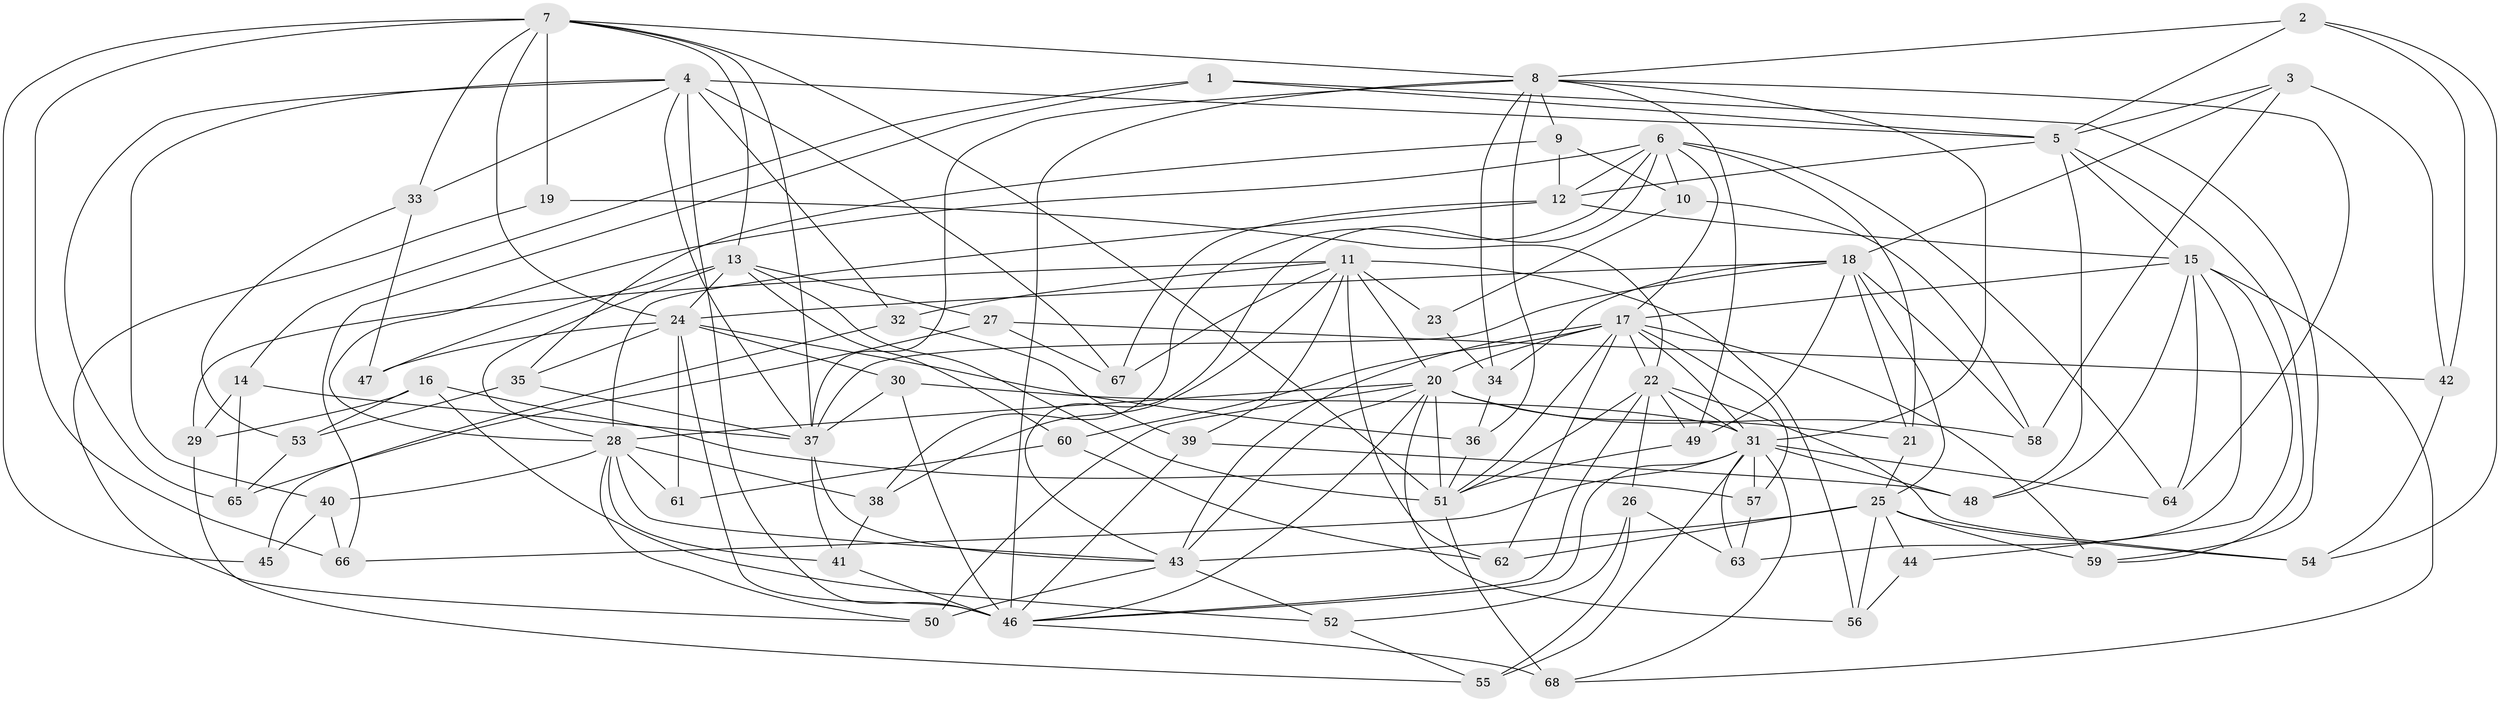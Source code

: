 // original degree distribution, {4: 1.0}
// Generated by graph-tools (version 1.1) at 2025/38/03/09/25 02:38:05]
// undirected, 68 vertices, 183 edges
graph export_dot {
graph [start="1"]
  node [color=gray90,style=filled];
  1;
  2;
  3;
  4;
  5;
  6;
  7;
  8;
  9;
  10;
  11;
  12;
  13;
  14;
  15;
  16;
  17;
  18;
  19;
  20;
  21;
  22;
  23;
  24;
  25;
  26;
  27;
  28;
  29;
  30;
  31;
  32;
  33;
  34;
  35;
  36;
  37;
  38;
  39;
  40;
  41;
  42;
  43;
  44;
  45;
  46;
  47;
  48;
  49;
  50;
  51;
  52;
  53;
  54;
  55;
  56;
  57;
  58;
  59;
  60;
  61;
  62;
  63;
  64;
  65;
  66;
  67;
  68;
  1 -- 5 [weight=1.0];
  1 -- 14 [weight=1.0];
  1 -- 59 [weight=1.0];
  1 -- 66 [weight=1.0];
  2 -- 5 [weight=1.0];
  2 -- 8 [weight=1.0];
  2 -- 42 [weight=1.0];
  2 -- 54 [weight=1.0];
  3 -- 5 [weight=1.0];
  3 -- 18 [weight=1.0];
  3 -- 42 [weight=1.0];
  3 -- 58 [weight=1.0];
  4 -- 5 [weight=3.0];
  4 -- 32 [weight=1.0];
  4 -- 33 [weight=1.0];
  4 -- 37 [weight=1.0];
  4 -- 40 [weight=1.0];
  4 -- 46 [weight=1.0];
  4 -- 65 [weight=1.0];
  4 -- 67 [weight=1.0];
  5 -- 12 [weight=1.0];
  5 -- 15 [weight=1.0];
  5 -- 48 [weight=1.0];
  5 -- 59 [weight=1.0];
  6 -- 10 [weight=1.0];
  6 -- 12 [weight=1.0];
  6 -- 17 [weight=1.0];
  6 -- 21 [weight=1.0];
  6 -- 28 [weight=1.0];
  6 -- 38 [weight=1.0];
  6 -- 43 [weight=1.0];
  6 -- 64 [weight=1.0];
  7 -- 8 [weight=1.0];
  7 -- 13 [weight=2.0];
  7 -- 19 [weight=2.0];
  7 -- 24 [weight=1.0];
  7 -- 33 [weight=1.0];
  7 -- 37 [weight=1.0];
  7 -- 45 [weight=2.0];
  7 -- 51 [weight=1.0];
  7 -- 66 [weight=1.0];
  8 -- 9 [weight=1.0];
  8 -- 31 [weight=1.0];
  8 -- 34 [weight=1.0];
  8 -- 36 [weight=1.0];
  8 -- 37 [weight=1.0];
  8 -- 46 [weight=1.0];
  8 -- 49 [weight=1.0];
  8 -- 64 [weight=1.0];
  9 -- 10 [weight=1.0];
  9 -- 12 [weight=1.0];
  9 -- 35 [weight=1.0];
  10 -- 23 [weight=1.0];
  10 -- 58 [weight=1.0];
  11 -- 20 [weight=1.0];
  11 -- 23 [weight=2.0];
  11 -- 29 [weight=1.0];
  11 -- 32 [weight=1.0];
  11 -- 38 [weight=1.0];
  11 -- 39 [weight=1.0];
  11 -- 56 [weight=1.0];
  11 -- 62 [weight=1.0];
  11 -- 67 [weight=1.0];
  12 -- 15 [weight=3.0];
  12 -- 28 [weight=1.0];
  12 -- 67 [weight=1.0];
  13 -- 24 [weight=3.0];
  13 -- 27 [weight=1.0];
  13 -- 28 [weight=1.0];
  13 -- 47 [weight=1.0];
  13 -- 51 [weight=1.0];
  13 -- 60 [weight=1.0];
  14 -- 29 [weight=1.0];
  14 -- 37 [weight=1.0];
  14 -- 65 [weight=1.0];
  15 -- 17 [weight=1.0];
  15 -- 44 [weight=1.0];
  15 -- 48 [weight=1.0];
  15 -- 63 [weight=1.0];
  15 -- 64 [weight=1.0];
  15 -- 68 [weight=1.0];
  16 -- 29 [weight=1.0];
  16 -- 52 [weight=1.0];
  16 -- 53 [weight=1.0];
  16 -- 57 [weight=1.0];
  17 -- 20 [weight=1.0];
  17 -- 22 [weight=1.0];
  17 -- 31 [weight=1.0];
  17 -- 43 [weight=2.0];
  17 -- 51 [weight=1.0];
  17 -- 57 [weight=1.0];
  17 -- 59 [weight=1.0];
  17 -- 60 [weight=1.0];
  17 -- 62 [weight=1.0];
  18 -- 21 [weight=1.0];
  18 -- 24 [weight=1.0];
  18 -- 25 [weight=2.0];
  18 -- 34 [weight=1.0];
  18 -- 37 [weight=2.0];
  18 -- 49 [weight=1.0];
  18 -- 58 [weight=1.0];
  19 -- 22 [weight=1.0];
  19 -- 50 [weight=1.0];
  20 -- 21 [weight=1.0];
  20 -- 28 [weight=1.0];
  20 -- 43 [weight=1.0];
  20 -- 46 [weight=1.0];
  20 -- 50 [weight=1.0];
  20 -- 51 [weight=1.0];
  20 -- 56 [weight=1.0];
  20 -- 58 [weight=1.0];
  21 -- 25 [weight=1.0];
  22 -- 26 [weight=1.0];
  22 -- 31 [weight=1.0];
  22 -- 46 [weight=1.0];
  22 -- 49 [weight=1.0];
  22 -- 51 [weight=1.0];
  22 -- 54 [weight=1.0];
  23 -- 34 [weight=1.0];
  24 -- 30 [weight=1.0];
  24 -- 35 [weight=1.0];
  24 -- 36 [weight=1.0];
  24 -- 46 [weight=1.0];
  24 -- 47 [weight=2.0];
  24 -- 61 [weight=1.0];
  25 -- 43 [weight=1.0];
  25 -- 44 [weight=2.0];
  25 -- 54 [weight=1.0];
  25 -- 56 [weight=1.0];
  25 -- 59 [weight=1.0];
  25 -- 62 [weight=1.0];
  26 -- 52 [weight=1.0];
  26 -- 55 [weight=1.0];
  26 -- 63 [weight=1.0];
  27 -- 42 [weight=1.0];
  27 -- 65 [weight=1.0];
  27 -- 67 [weight=1.0];
  28 -- 38 [weight=1.0];
  28 -- 40 [weight=1.0];
  28 -- 41 [weight=1.0];
  28 -- 43 [weight=2.0];
  28 -- 50 [weight=1.0];
  28 -- 61 [weight=2.0];
  29 -- 55 [weight=1.0];
  30 -- 31 [weight=1.0];
  30 -- 37 [weight=1.0];
  30 -- 46 [weight=1.0];
  31 -- 46 [weight=1.0];
  31 -- 48 [weight=1.0];
  31 -- 55 [weight=1.0];
  31 -- 57 [weight=1.0];
  31 -- 63 [weight=1.0];
  31 -- 64 [weight=1.0];
  31 -- 66 [weight=1.0];
  31 -- 68 [weight=1.0];
  32 -- 39 [weight=1.0];
  32 -- 45 [weight=1.0];
  33 -- 47 [weight=1.0];
  33 -- 53 [weight=1.0];
  34 -- 36 [weight=1.0];
  35 -- 37 [weight=1.0];
  35 -- 53 [weight=1.0];
  36 -- 51 [weight=1.0];
  37 -- 41 [weight=1.0];
  37 -- 43 [weight=1.0];
  38 -- 41 [weight=1.0];
  39 -- 46 [weight=1.0];
  39 -- 48 [weight=1.0];
  40 -- 45 [weight=1.0];
  40 -- 66 [weight=1.0];
  41 -- 46 [weight=1.0];
  42 -- 54 [weight=1.0];
  43 -- 50 [weight=1.0];
  43 -- 52 [weight=1.0];
  44 -- 56 [weight=1.0];
  46 -- 68 [weight=1.0];
  49 -- 51 [weight=1.0];
  51 -- 68 [weight=1.0];
  52 -- 55 [weight=1.0];
  53 -- 65 [weight=1.0];
  57 -- 63 [weight=1.0];
  60 -- 61 [weight=1.0];
  60 -- 62 [weight=1.0];
}
